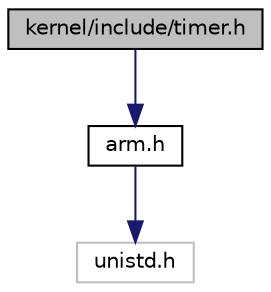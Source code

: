 digraph "kernel/include/timer.h"
{
 // LATEX_PDF_SIZE
  edge [fontname="Helvetica",fontsize="10",labelfontname="Helvetica",labelfontsize="10"];
  node [fontname="Helvetica",fontsize="10",shape=record];
  Node1 [label="kernel/include/timer.h",height=0.2,width=0.4,color="black", fillcolor="grey75", style="filled", fontcolor="black",tooltip="function prototypes for systick timer"];
  Node1 -> Node2 [color="midnightblue",fontsize="10",style="solid",fontname="Helvetica"];
  Node2 [label="arm.h",height=0.2,width=0.4,color="black", fillcolor="white", style="filled",URL="$arm_8h.html",tooltip="helpful ARM utilities and assembly wrappers"];
  Node2 -> Node3 [color="midnightblue",fontsize="10",style="solid",fontname="Helvetica"];
  Node3 [label="unistd.h",height=0.2,width=0.4,color="grey75", fillcolor="white", style="filled",tooltip=" "];
}
